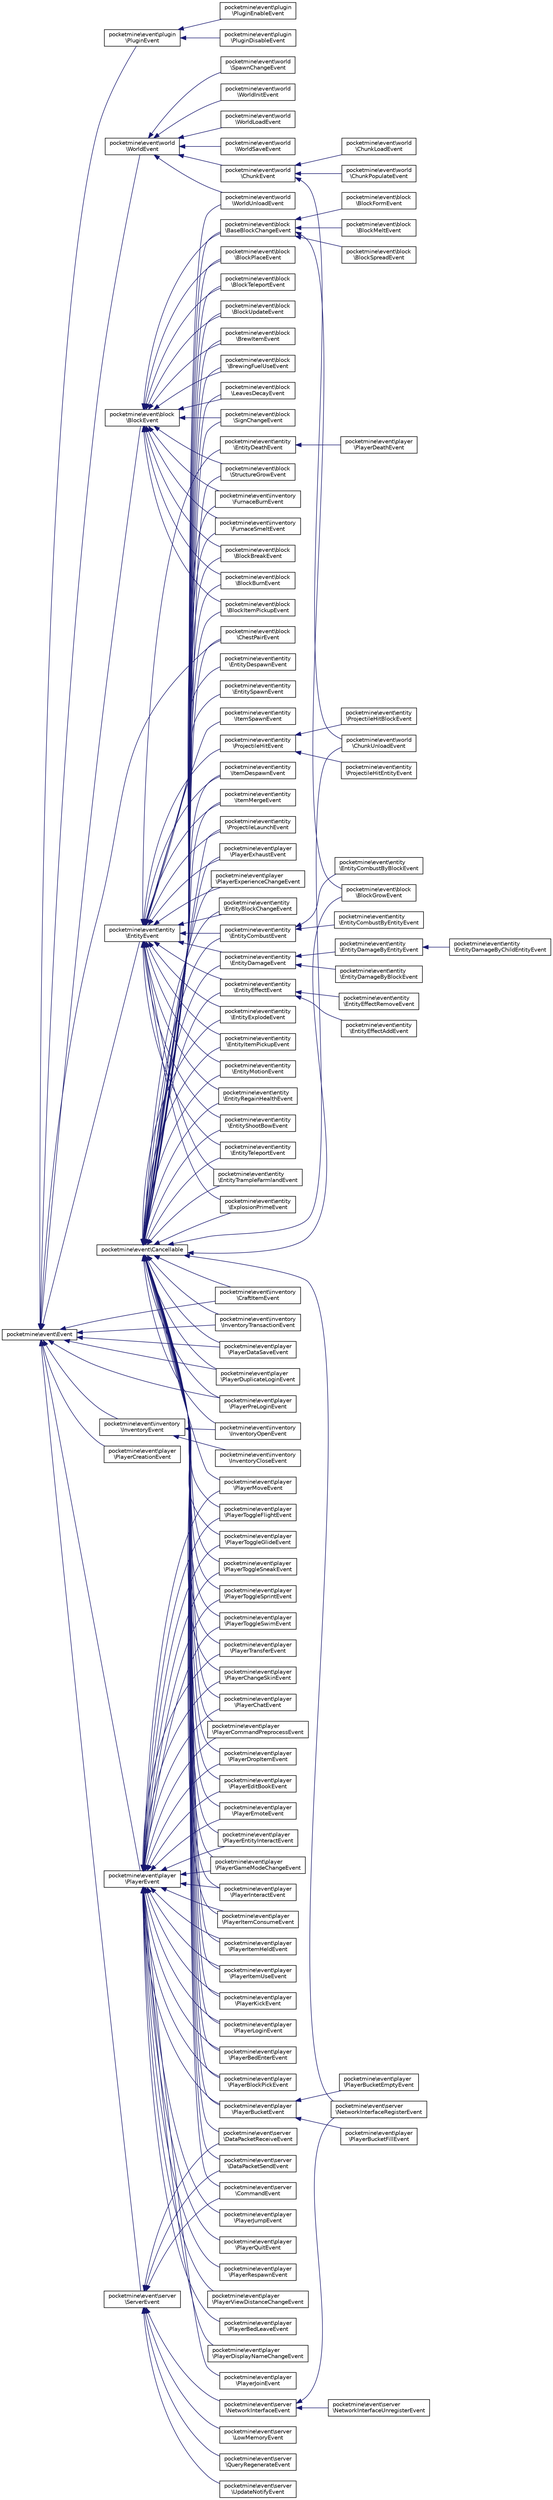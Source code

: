 digraph "Graphical Class Hierarchy"
{
 // INTERACTIVE_SVG=YES
 // LATEX_PDF_SIZE
  edge [fontname="Helvetica",fontsize="10",labelfontname="Helvetica",labelfontsize="10"];
  node [fontname="Helvetica",fontsize="10",shape=record];
  rankdir="LR";
  Node0 [label="pocketmine\\event\\Cancellable",height=0.2,width=0.4,color="black", fillcolor="white", style="filled",URL="$db/d62/interfacepocketmine_1_1event_1_1_cancellable.html",tooltip=" "];
  Node0 -> Node1 [dir="back",color="midnightblue",fontsize="10",style="solid",fontname="Helvetica"];
  Node1 [label="pocketmine\\event\\block\l\\BaseBlockChangeEvent",height=0.2,width=0.4,color="black", fillcolor="white", style="filled",URL="$d0/df9/classpocketmine_1_1event_1_1block_1_1_base_block_change_event.html",tooltip=" "];
  Node1 -> Node2 [dir="back",color="midnightblue",fontsize="10",style="solid",fontname="Helvetica"];
  Node2 [label="pocketmine\\event\\block\l\\BlockFormEvent",height=0.2,width=0.4,color="black", fillcolor="white", style="filled",URL="$dc/d51/classpocketmine_1_1event_1_1block_1_1_block_form_event.html",tooltip=" "];
  Node1 -> Node3 [dir="back",color="midnightblue",fontsize="10",style="solid",fontname="Helvetica"];
  Node3 [label="pocketmine\\event\\block\l\\BlockGrowEvent",height=0.2,width=0.4,color="black", fillcolor="white", style="filled",URL="$db/d04/classpocketmine_1_1event_1_1block_1_1_block_grow_event.html",tooltip=" "];
  Node1 -> Node4 [dir="back",color="midnightblue",fontsize="10",style="solid",fontname="Helvetica"];
  Node4 [label="pocketmine\\event\\block\l\\BlockMeltEvent",height=0.2,width=0.4,color="black", fillcolor="white", style="filled",URL="$d1/d80/classpocketmine_1_1event_1_1block_1_1_block_melt_event.html",tooltip=" "];
  Node1 -> Node5 [dir="back",color="midnightblue",fontsize="10",style="solid",fontname="Helvetica"];
  Node5 [label="pocketmine\\event\\block\l\\BlockSpreadEvent",height=0.2,width=0.4,color="black", fillcolor="white", style="filled",URL="$d7/dd6/classpocketmine_1_1event_1_1block_1_1_block_spread_event.html",tooltip=" "];
  Node0 -> Node7 [dir="back",color="midnightblue",fontsize="10",style="solid",fontname="Helvetica"];
  Node7 [label="pocketmine\\event\\block\l\\BlockBreakEvent",height=0.2,width=0.4,color="black", fillcolor="white", style="filled",URL="$de/d3a/classpocketmine_1_1event_1_1block_1_1_block_break_event.html",tooltip=" "];
  Node0 -> Node8 [dir="back",color="midnightblue",fontsize="10",style="solid",fontname="Helvetica"];
  Node8 [label="pocketmine\\event\\block\l\\BlockBurnEvent",height=0.2,width=0.4,color="black", fillcolor="white", style="filled",URL="$db/da8/classpocketmine_1_1event_1_1block_1_1_block_burn_event.html",tooltip=" "];
  Node0 -> Node3 [dir="back",color="midnightblue",fontsize="10",style="solid",fontname="Helvetica"];
  Node0 -> Node9 [dir="back",color="midnightblue",fontsize="10",style="solid",fontname="Helvetica"];
  Node9 [label="pocketmine\\event\\block\l\\BlockItemPickupEvent",height=0.2,width=0.4,color="black", fillcolor="white", style="filled",URL="$d6/dfa/classpocketmine_1_1event_1_1block_1_1_block_item_pickup_event.html",tooltip=" "];
  Node0 -> Node10 [dir="back",color="midnightblue",fontsize="10",style="solid",fontname="Helvetica"];
  Node10 [label="pocketmine\\event\\block\l\\BlockPlaceEvent",height=0.2,width=0.4,color="black", fillcolor="white", style="filled",URL="$de/d85/classpocketmine_1_1event_1_1block_1_1_block_place_event.html",tooltip=" "];
  Node0 -> Node11 [dir="back",color="midnightblue",fontsize="10",style="solid",fontname="Helvetica"];
  Node11 [label="pocketmine\\event\\block\l\\BlockTeleportEvent",height=0.2,width=0.4,color="black", fillcolor="white", style="filled",URL="$d9/dc5/classpocketmine_1_1event_1_1block_1_1_block_teleport_event.html",tooltip=" "];
  Node0 -> Node12 [dir="back",color="midnightblue",fontsize="10",style="solid",fontname="Helvetica"];
  Node12 [label="pocketmine\\event\\block\l\\BlockUpdateEvent",height=0.2,width=0.4,color="black", fillcolor="white", style="filled",URL="$d2/dfc/classpocketmine_1_1event_1_1block_1_1_block_update_event.html",tooltip=" "];
  Node0 -> Node13 [dir="back",color="midnightblue",fontsize="10",style="solid",fontname="Helvetica"];
  Node13 [label="pocketmine\\event\\block\l\\BrewItemEvent",height=0.2,width=0.4,color="black", fillcolor="white", style="filled",URL="$d0/df2/classpocketmine_1_1event_1_1block_1_1_brew_item_event.html",tooltip=" "];
  Node0 -> Node14 [dir="back",color="midnightblue",fontsize="10",style="solid",fontname="Helvetica"];
  Node14 [label="pocketmine\\event\\block\l\\BrewingFuelUseEvent",height=0.2,width=0.4,color="black", fillcolor="white", style="filled",URL="$d6/d91/classpocketmine_1_1event_1_1block_1_1_brewing_fuel_use_event.html",tooltip=" "];
  Node0 -> Node21 [dir="back",color="midnightblue",fontsize="10",style="solid",fontname="Helvetica"];
  Node21 [label="pocketmine\\event\\block\l\\ChestPairEvent",height=0.2,width=0.4,color="black", fillcolor="white", style="filled",URL="$de/dd7/classpocketmine_1_1event_1_1block_1_1_chest_pair_event.html",tooltip=" "];
  Node0 -> Node15 [dir="back",color="midnightblue",fontsize="10",style="solid",fontname="Helvetica"];
  Node15 [label="pocketmine\\event\\block\l\\LeavesDecayEvent",height=0.2,width=0.4,color="black", fillcolor="white", style="filled",URL="$d1/d8d/classpocketmine_1_1event_1_1block_1_1_leaves_decay_event.html",tooltip=" "];
  Node0 -> Node16 [dir="back",color="midnightblue",fontsize="10",style="solid",fontname="Helvetica"];
  Node16 [label="pocketmine\\event\\block\l\\SignChangeEvent",height=0.2,width=0.4,color="black", fillcolor="white", style="filled",URL="$dd/d93/classpocketmine_1_1event_1_1block_1_1_sign_change_event.html",tooltip=" "];
  Node0 -> Node17 [dir="back",color="midnightblue",fontsize="10",style="solid",fontname="Helvetica"];
  Node17 [label="pocketmine\\event\\block\l\\StructureGrowEvent",height=0.2,width=0.4,color="black", fillcolor="white", style="filled",URL="$dd/d17/classpocketmine_1_1event_1_1block_1_1_structure_grow_event.html",tooltip=" "];
  Node0 -> Node23 [dir="back",color="midnightblue",fontsize="10",style="solid",fontname="Helvetica"];
  Node23 [label="pocketmine\\event\\entity\l\\EntityBlockChangeEvent",height=0.2,width=0.4,color="black", fillcolor="white", style="filled",URL="$d5/d98/classpocketmine_1_1event_1_1entity_1_1_entity_block_change_event.html",tooltip=" "];
  Node0 -> Node24 [dir="back",color="midnightblue",fontsize="10",style="solid",fontname="Helvetica"];
  Node24 [label="pocketmine\\event\\entity\l\\EntityCombustEvent",height=0.2,width=0.4,color="black", fillcolor="white", style="filled",URL="$dd/de3/classpocketmine_1_1event_1_1entity_1_1_entity_combust_event.html",tooltip=" "];
  Node24 -> Node25 [dir="back",color="midnightblue",fontsize="10",style="solid",fontname="Helvetica"];
  Node25 [label="pocketmine\\event\\entity\l\\EntityCombustByBlockEvent",height=0.2,width=0.4,color="black", fillcolor="white", style="filled",URL="$df/dc8/classpocketmine_1_1event_1_1entity_1_1_entity_combust_by_block_event.html",tooltip=" "];
  Node24 -> Node26 [dir="back",color="midnightblue",fontsize="10",style="solid",fontname="Helvetica"];
  Node26 [label="pocketmine\\event\\entity\l\\EntityCombustByEntityEvent",height=0.2,width=0.4,color="black", fillcolor="white", style="filled",URL="$da/d59/classpocketmine_1_1event_1_1entity_1_1_entity_combust_by_entity_event.html",tooltip=" "];
  Node0 -> Node27 [dir="back",color="midnightblue",fontsize="10",style="solid",fontname="Helvetica"];
  Node27 [label="pocketmine\\event\\entity\l\\EntityDamageEvent",height=0.2,width=0.4,color="black", fillcolor="white", style="filled",URL="$d5/de3/classpocketmine_1_1event_1_1entity_1_1_entity_damage_event.html",tooltip=" "];
  Node27 -> Node28 [dir="back",color="midnightblue",fontsize="10",style="solid",fontname="Helvetica"];
  Node28 [label="pocketmine\\event\\entity\l\\EntityDamageByBlockEvent",height=0.2,width=0.4,color="black", fillcolor="white", style="filled",URL="$da/dbf/classpocketmine_1_1event_1_1entity_1_1_entity_damage_by_block_event.html",tooltip=" "];
  Node27 -> Node29 [dir="back",color="midnightblue",fontsize="10",style="solid",fontname="Helvetica"];
  Node29 [label="pocketmine\\event\\entity\l\\EntityDamageByEntityEvent",height=0.2,width=0.4,color="black", fillcolor="white", style="filled",URL="$d0/d34/classpocketmine_1_1event_1_1entity_1_1_entity_damage_by_entity_event.html",tooltip=" "];
  Node29 -> Node30 [dir="back",color="midnightblue",fontsize="10",style="solid",fontname="Helvetica"];
  Node30 [label="pocketmine\\event\\entity\l\\EntityDamageByChildEntityEvent",height=0.2,width=0.4,color="black", fillcolor="white", style="filled",URL="$de/d62/classpocketmine_1_1event_1_1entity_1_1_entity_damage_by_child_entity_event.html",tooltip=" "];
  Node0 -> Node34 [dir="back",color="midnightblue",fontsize="10",style="solid",fontname="Helvetica"];
  Node34 [label="pocketmine\\event\\entity\l\\EntityEffectEvent",height=0.2,width=0.4,color="black", fillcolor="white", style="filled",URL="$d9/d22/classpocketmine_1_1event_1_1entity_1_1_entity_effect_event.html",tooltip=" "];
  Node34 -> Node35 [dir="back",color="midnightblue",fontsize="10",style="solid",fontname="Helvetica"];
  Node35 [label="pocketmine\\event\\entity\l\\EntityEffectAddEvent",height=0.2,width=0.4,color="black", fillcolor="white", style="filled",URL="$d7/d1b/classpocketmine_1_1event_1_1entity_1_1_entity_effect_add_event.html",tooltip=" "];
  Node34 -> Node36 [dir="back",color="midnightblue",fontsize="10",style="solid",fontname="Helvetica"];
  Node36 [label="pocketmine\\event\\entity\l\\EntityEffectRemoveEvent",height=0.2,width=0.4,color="black", fillcolor="white", style="filled",URL="$da/de1/classpocketmine_1_1event_1_1entity_1_1_entity_effect_remove_event.html",tooltip=" "];
  Node0 -> Node37 [dir="back",color="midnightblue",fontsize="10",style="solid",fontname="Helvetica"];
  Node37 [label="pocketmine\\event\\entity\l\\EntityExplodeEvent",height=0.2,width=0.4,color="black", fillcolor="white", style="filled",URL="$d9/dc8/classpocketmine_1_1event_1_1entity_1_1_entity_explode_event.html",tooltip=" "];
  Node0 -> Node38 [dir="back",color="midnightblue",fontsize="10",style="solid",fontname="Helvetica"];
  Node38 [label="pocketmine\\event\\entity\l\\EntityItemPickupEvent",height=0.2,width=0.4,color="black", fillcolor="white", style="filled",URL="$dc/d5b/classpocketmine_1_1event_1_1entity_1_1_entity_item_pickup_event.html",tooltip=" "];
  Node0 -> Node39 [dir="back",color="midnightblue",fontsize="10",style="solid",fontname="Helvetica"];
  Node39 [label="pocketmine\\event\\entity\l\\EntityMotionEvent",height=0.2,width=0.4,color="black", fillcolor="white", style="filled",URL="$d5/d70/classpocketmine_1_1event_1_1entity_1_1_entity_motion_event.html",tooltip=" "];
  Node0 -> Node40 [dir="back",color="midnightblue",fontsize="10",style="solid",fontname="Helvetica"];
  Node40 [label="pocketmine\\event\\entity\l\\EntityRegainHealthEvent",height=0.2,width=0.4,color="black", fillcolor="white", style="filled",URL="$da/d3f/classpocketmine_1_1event_1_1entity_1_1_entity_regain_health_event.html",tooltip=" "];
  Node0 -> Node41 [dir="back",color="midnightblue",fontsize="10",style="solid",fontname="Helvetica"];
  Node41 [label="pocketmine\\event\\entity\l\\EntityShootBowEvent",height=0.2,width=0.4,color="black", fillcolor="white", style="filled",URL="$d2/d96/classpocketmine_1_1event_1_1entity_1_1_entity_shoot_bow_event.html",tooltip=" "];
  Node0 -> Node43 [dir="back",color="midnightblue",fontsize="10",style="solid",fontname="Helvetica"];
  Node43 [label="pocketmine\\event\\entity\l\\EntityTeleportEvent",height=0.2,width=0.4,color="black", fillcolor="white", style="filled",URL="$dc/df2/classpocketmine_1_1event_1_1entity_1_1_entity_teleport_event.html",tooltip=" "];
  Node0 -> Node44 [dir="back",color="midnightblue",fontsize="10",style="solid",fontname="Helvetica"];
  Node44 [label="pocketmine\\event\\entity\l\\EntityTrampleFarmlandEvent",height=0.2,width=0.4,color="black", fillcolor="white", style="filled",URL="$d0/d41/classpocketmine_1_1event_1_1entity_1_1_entity_trample_farmland_event.html",tooltip=" "];
  Node0 -> Node45 [dir="back",color="midnightblue",fontsize="10",style="solid",fontname="Helvetica"];
  Node45 [label="pocketmine\\event\\entity\l\\ExplosionPrimeEvent",height=0.2,width=0.4,color="black", fillcolor="white", style="filled",URL="$d1/dd7/classpocketmine_1_1event_1_1entity_1_1_explosion_prime_event.html",tooltip=" "];
  Node0 -> Node46 [dir="back",color="midnightblue",fontsize="10",style="solid",fontname="Helvetica"];
  Node46 [label="pocketmine\\event\\entity\l\\ItemDespawnEvent",height=0.2,width=0.4,color="black", fillcolor="white", style="filled",URL="$da/d1a/classpocketmine_1_1event_1_1entity_1_1_item_despawn_event.html",tooltip=" "];
  Node0 -> Node47 [dir="back",color="midnightblue",fontsize="10",style="solid",fontname="Helvetica"];
  Node47 [label="pocketmine\\event\\entity\l\\ItemMergeEvent",height=0.2,width=0.4,color="black", fillcolor="white", style="filled",URL="$d7/dd6/classpocketmine_1_1event_1_1entity_1_1_item_merge_event.html",tooltip=" "];
  Node0 -> Node52 [dir="back",color="midnightblue",fontsize="10",style="solid",fontname="Helvetica"];
  Node52 [label="pocketmine\\event\\entity\l\\ProjectileLaunchEvent",height=0.2,width=0.4,color="black", fillcolor="white", style="filled",URL="$d1/dea/classpocketmine_1_1event_1_1entity_1_1_projectile_launch_event.html",tooltip=" "];
  Node0 -> Node55 [dir="back",color="midnightblue",fontsize="10",style="solid",fontname="Helvetica"];
  Node55 [label="pocketmine\\event\\inventory\l\\CraftItemEvent",height=0.2,width=0.4,color="black", fillcolor="white", style="filled",URL="$d0/d1a/classpocketmine_1_1event_1_1inventory_1_1_craft_item_event.html",tooltip=" "];
  Node0 -> Node18 [dir="back",color="midnightblue",fontsize="10",style="solid",fontname="Helvetica"];
  Node18 [label="pocketmine\\event\\inventory\l\\FurnaceBurnEvent",height=0.2,width=0.4,color="black", fillcolor="white", style="filled",URL="$d5/d82/classpocketmine_1_1event_1_1inventory_1_1_furnace_burn_event.html",tooltip=" "];
  Node0 -> Node19 [dir="back",color="midnightblue",fontsize="10",style="solid",fontname="Helvetica"];
  Node19 [label="pocketmine\\event\\inventory\l\\FurnaceSmeltEvent",height=0.2,width=0.4,color="black", fillcolor="white", style="filled",URL="$d8/df1/classpocketmine_1_1event_1_1inventory_1_1_furnace_smelt_event.html",tooltip=" "];
  Node0 -> Node58 [dir="back",color="midnightblue",fontsize="10",style="solid",fontname="Helvetica"];
  Node58 [label="pocketmine\\event\\inventory\l\\InventoryOpenEvent",height=0.2,width=0.4,color="black", fillcolor="white", style="filled",URL="$db/da4/classpocketmine_1_1event_1_1inventory_1_1_inventory_open_event.html",tooltip=" "];
  Node0 -> Node59 [dir="back",color="midnightblue",fontsize="10",style="solid",fontname="Helvetica"];
  Node59 [label="pocketmine\\event\\inventory\l\\InventoryTransactionEvent",height=0.2,width=0.4,color="black", fillcolor="white", style="filled",URL="$dc/dd1/classpocketmine_1_1event_1_1inventory_1_1_inventory_transaction_event.html",tooltip=" "];
  Node0 -> Node64 [dir="back",color="midnightblue",fontsize="10",style="solid",fontname="Helvetica"];
  Node64 [label="pocketmine\\event\\player\l\\PlayerBedEnterEvent",height=0.2,width=0.4,color="black", fillcolor="white", style="filled",URL="$d2/dd7/classpocketmine_1_1event_1_1player_1_1_player_bed_enter_event.html",tooltip=" "];
  Node0 -> Node66 [dir="back",color="midnightblue",fontsize="10",style="solid",fontname="Helvetica"];
  Node66 [label="pocketmine\\event\\player\l\\PlayerBlockPickEvent",height=0.2,width=0.4,color="black", fillcolor="white", style="filled",URL="$d7/d94/classpocketmine_1_1event_1_1player_1_1_player_block_pick_event.html",tooltip=" "];
  Node0 -> Node67 [dir="back",color="midnightblue",fontsize="10",style="solid",fontname="Helvetica"];
  Node67 [label="pocketmine\\event\\player\l\\PlayerBucketEvent",height=0.2,width=0.4,color="black", fillcolor="white", style="filled",URL="$d2/d55/classpocketmine_1_1event_1_1player_1_1_player_bucket_event.html",tooltip=" "];
  Node67 -> Node68 [dir="back",color="midnightblue",fontsize="10",style="solid",fontname="Helvetica"];
  Node68 [label="pocketmine\\event\\player\l\\PlayerBucketEmptyEvent",height=0.2,width=0.4,color="black", fillcolor="white", style="filled",URL="$d9/d39/classpocketmine_1_1event_1_1player_1_1_player_bucket_empty_event.html",tooltip=" "];
  Node67 -> Node69 [dir="back",color="midnightblue",fontsize="10",style="solid",fontname="Helvetica"];
  Node69 [label="pocketmine\\event\\player\l\\PlayerBucketFillEvent",height=0.2,width=0.4,color="black", fillcolor="white", style="filled",URL="$d6/dba/classpocketmine_1_1event_1_1player_1_1_player_bucket_fill_event.html",tooltip=" "];
  Node0 -> Node70 [dir="back",color="midnightblue",fontsize="10",style="solid",fontname="Helvetica"];
  Node70 [label="pocketmine\\event\\player\l\\PlayerChangeSkinEvent",height=0.2,width=0.4,color="black", fillcolor="white", style="filled",URL="$d1/dd8/classpocketmine_1_1event_1_1player_1_1_player_change_skin_event.html",tooltip=" "];
  Node0 -> Node71 [dir="back",color="midnightblue",fontsize="10",style="solid",fontname="Helvetica"];
  Node71 [label="pocketmine\\event\\player\l\\PlayerChatEvent",height=0.2,width=0.4,color="black", fillcolor="white", style="filled",URL="$df/d8f/classpocketmine_1_1event_1_1player_1_1_player_chat_event.html",tooltip=" "];
  Node0 -> Node72 [dir="back",color="midnightblue",fontsize="10",style="solid",fontname="Helvetica"];
  Node72 [label="pocketmine\\event\\player\l\\PlayerCommandPreprocessEvent",height=0.2,width=0.4,color="black", fillcolor="white", style="filled",URL="$d3/dd2/classpocketmine_1_1event_1_1player_1_1_player_command_preprocess_event.html",tooltip=" "];
  Node0 -> Node61 [dir="back",color="midnightblue",fontsize="10",style="solid",fontname="Helvetica"];
  Node61 [label="pocketmine\\event\\player\l\\PlayerDataSaveEvent",height=0.2,width=0.4,color="black", fillcolor="white", style="filled",URL="$dc/d83/classpocketmine_1_1event_1_1player_1_1_player_data_save_event.html",tooltip=" "];
  Node0 -> Node74 [dir="back",color="midnightblue",fontsize="10",style="solid",fontname="Helvetica"];
  Node74 [label="pocketmine\\event\\player\l\\PlayerDropItemEvent",height=0.2,width=0.4,color="black", fillcolor="white", style="filled",URL="$d2/d16/classpocketmine_1_1event_1_1player_1_1_player_drop_item_event.html",tooltip=" "];
  Node0 -> Node62 [dir="back",color="midnightblue",fontsize="10",style="solid",fontname="Helvetica"];
  Node62 [label="pocketmine\\event\\player\l\\PlayerDuplicateLoginEvent",height=0.2,width=0.4,color="black", fillcolor="white", style="filled",URL="$d0/d41/classpocketmine_1_1event_1_1player_1_1_player_duplicate_login_event.html",tooltip=" "];
  Node0 -> Node75 [dir="back",color="midnightblue",fontsize="10",style="solid",fontname="Helvetica"];
  Node75 [label="pocketmine\\event\\player\l\\PlayerEditBookEvent",height=0.2,width=0.4,color="black", fillcolor="white", style="filled",URL="$d5/d38/classpocketmine_1_1event_1_1player_1_1_player_edit_book_event.html",tooltip=" "];
  Node0 -> Node76 [dir="back",color="midnightblue",fontsize="10",style="solid",fontname="Helvetica"];
  Node76 [label="pocketmine\\event\\player\l\\PlayerEmoteEvent",height=0.2,width=0.4,color="black", fillcolor="white", style="filled",URL="$d5/d7c/classpocketmine_1_1event_1_1player_1_1_player_emote_event.html",tooltip=" "];
  Node0 -> Node77 [dir="back",color="midnightblue",fontsize="10",style="solid",fontname="Helvetica"];
  Node77 [label="pocketmine\\event\\player\l\\PlayerEntityInteractEvent",height=0.2,width=0.4,color="black", fillcolor="white", style="filled",URL="$d0/d26/classpocketmine_1_1event_1_1player_1_1_player_entity_interact_event.html",tooltip=" "];
  Node0 -> Node53 [dir="back",color="midnightblue",fontsize="10",style="solid",fontname="Helvetica"];
  Node53 [label="pocketmine\\event\\player\l\\PlayerExhaustEvent",height=0.2,width=0.4,color="black", fillcolor="white", style="filled",URL="$d9/dfb/classpocketmine_1_1event_1_1player_1_1_player_exhaust_event.html",tooltip=" "];
  Node0 -> Node54 [dir="back",color="midnightblue",fontsize="10",style="solid",fontname="Helvetica"];
  Node54 [label="pocketmine\\event\\player\l\\PlayerExperienceChangeEvent",height=0.2,width=0.4,color="black", fillcolor="white", style="filled",URL="$df/d28/classpocketmine_1_1event_1_1player_1_1_player_experience_change_event.html",tooltip=" "];
  Node0 -> Node78 [dir="back",color="midnightblue",fontsize="10",style="solid",fontname="Helvetica"];
  Node78 [label="pocketmine\\event\\player\l\\PlayerGameModeChangeEvent",height=0.2,width=0.4,color="black", fillcolor="white", style="filled",URL="$db/d3e/classpocketmine_1_1event_1_1player_1_1_player_game_mode_change_event.html",tooltip=" "];
  Node0 -> Node79 [dir="back",color="midnightblue",fontsize="10",style="solid",fontname="Helvetica"];
  Node79 [label="pocketmine\\event\\player\l\\PlayerInteractEvent",height=0.2,width=0.4,color="black", fillcolor="white", style="filled",URL="$d8/d28/classpocketmine_1_1event_1_1player_1_1_player_interact_event.html",tooltip=" "];
  Node0 -> Node80 [dir="back",color="midnightblue",fontsize="10",style="solid",fontname="Helvetica"];
  Node80 [label="pocketmine\\event\\player\l\\PlayerItemConsumeEvent",height=0.2,width=0.4,color="black", fillcolor="white", style="filled",URL="$da/d8e/classpocketmine_1_1event_1_1player_1_1_player_item_consume_event.html",tooltip=" "];
  Node0 -> Node81 [dir="back",color="midnightblue",fontsize="10",style="solid",fontname="Helvetica"];
  Node81 [label="pocketmine\\event\\player\l\\PlayerItemHeldEvent",height=0.2,width=0.4,color="black", fillcolor="white", style="filled",URL="$dd/de9/classpocketmine_1_1event_1_1player_1_1_player_item_held_event.html",tooltip=" "];
  Node0 -> Node82 [dir="back",color="midnightblue",fontsize="10",style="solid",fontname="Helvetica"];
  Node82 [label="pocketmine\\event\\player\l\\PlayerItemUseEvent",height=0.2,width=0.4,color="black", fillcolor="white", style="filled",URL="$dd/dbd/classpocketmine_1_1event_1_1player_1_1_player_item_use_event.html",tooltip=" "];
  Node0 -> Node85 [dir="back",color="midnightblue",fontsize="10",style="solid",fontname="Helvetica"];
  Node85 [label="pocketmine\\event\\player\l\\PlayerKickEvent",height=0.2,width=0.4,color="black", fillcolor="white", style="filled",URL="$d9/dd8/classpocketmine_1_1event_1_1player_1_1_player_kick_event.html",tooltip=" "];
  Node0 -> Node86 [dir="back",color="midnightblue",fontsize="10",style="solid",fontname="Helvetica"];
  Node86 [label="pocketmine\\event\\player\l\\PlayerLoginEvent",height=0.2,width=0.4,color="black", fillcolor="white", style="filled",URL="$d6/d15/classpocketmine_1_1event_1_1player_1_1_player_login_event.html",tooltip=" "];
  Node0 -> Node87 [dir="back",color="midnightblue",fontsize="10",style="solid",fontname="Helvetica"];
  Node87 [label="pocketmine\\event\\player\l\\PlayerMoveEvent",height=0.2,width=0.4,color="black", fillcolor="white", style="filled",URL="$d3/d49/classpocketmine_1_1event_1_1player_1_1_player_move_event.html",tooltip=" "];
  Node0 -> Node97 [dir="back",color="midnightblue",fontsize="10",style="solid",fontname="Helvetica"];
  Node97 [label="pocketmine\\event\\player\l\\PlayerPreLoginEvent",height=0.2,width=0.4,color="black", fillcolor="white", style="filled",URL="$d2/d1e/classpocketmine_1_1event_1_1player_1_1_player_pre_login_event.html",tooltip=" "];
  Node0 -> Node90 [dir="back",color="midnightblue",fontsize="10",style="solid",fontname="Helvetica"];
  Node90 [label="pocketmine\\event\\player\l\\PlayerToggleFlightEvent",height=0.2,width=0.4,color="black", fillcolor="white", style="filled",URL="$df/d48/classpocketmine_1_1event_1_1player_1_1_player_toggle_flight_event.html",tooltip=" "];
  Node0 -> Node91 [dir="back",color="midnightblue",fontsize="10",style="solid",fontname="Helvetica"];
  Node91 [label="pocketmine\\event\\player\l\\PlayerToggleGlideEvent",height=0.2,width=0.4,color="black", fillcolor="white", style="filled",URL="$d7/d32/classpocketmine_1_1event_1_1player_1_1_player_toggle_glide_event.html",tooltip=" "];
  Node0 -> Node92 [dir="back",color="midnightblue",fontsize="10",style="solid",fontname="Helvetica"];
  Node92 [label="pocketmine\\event\\player\l\\PlayerToggleSneakEvent",height=0.2,width=0.4,color="black", fillcolor="white", style="filled",URL="$d1/d8b/classpocketmine_1_1event_1_1player_1_1_player_toggle_sneak_event.html",tooltip=" "];
  Node0 -> Node93 [dir="back",color="midnightblue",fontsize="10",style="solid",fontname="Helvetica"];
  Node93 [label="pocketmine\\event\\player\l\\PlayerToggleSprintEvent",height=0.2,width=0.4,color="black", fillcolor="white", style="filled",URL="$d0/da3/classpocketmine_1_1event_1_1player_1_1_player_toggle_sprint_event.html",tooltip=" "];
  Node0 -> Node94 [dir="back",color="midnightblue",fontsize="10",style="solid",fontname="Helvetica"];
  Node94 [label="pocketmine\\event\\player\l\\PlayerToggleSwimEvent",height=0.2,width=0.4,color="black", fillcolor="white", style="filled",URL="$df/dd4/classpocketmine_1_1event_1_1player_1_1_player_toggle_swim_event.html",tooltip=" "];
  Node0 -> Node95 [dir="back",color="midnightblue",fontsize="10",style="solid",fontname="Helvetica"];
  Node95 [label="pocketmine\\event\\player\l\\PlayerTransferEvent",height=0.2,width=0.4,color="black", fillcolor="white", style="filled",URL="$de/d6c/classpocketmine_1_1event_1_1player_1_1_player_transfer_event.html",tooltip=" "];
  Node0 -> Node102 [dir="back",color="midnightblue",fontsize="10",style="solid",fontname="Helvetica"];
  Node102 [label="pocketmine\\event\\server\l\\CommandEvent",height=0.2,width=0.4,color="black", fillcolor="white", style="filled",URL="$da/d32/classpocketmine_1_1event_1_1server_1_1_command_event.html",tooltip=" "];
  Node0 -> Node103 [dir="back",color="midnightblue",fontsize="10",style="solid",fontname="Helvetica"];
  Node103 [label="pocketmine\\event\\server\l\\DataPacketReceiveEvent",height=0.2,width=0.4,color="black", fillcolor="white", style="filled",URL="$d1/dcc/classpocketmine_1_1event_1_1server_1_1_data_packet_receive_event.html",tooltip=" "];
  Node0 -> Node104 [dir="back",color="midnightblue",fontsize="10",style="solid",fontname="Helvetica"];
  Node104 [label="pocketmine\\event\\server\l\\DataPacketSendEvent",height=0.2,width=0.4,color="black", fillcolor="white", style="filled",URL="$d5/dd4/classpocketmine_1_1event_1_1server_1_1_data_packet_send_event.html",tooltip=" "];
  Node0 -> Node107 [dir="back",color="midnightblue",fontsize="10",style="solid",fontname="Helvetica"];
  Node107 [label="pocketmine\\event\\server\l\\NetworkInterfaceRegisterEvent",height=0.2,width=0.4,color="black", fillcolor="white", style="filled",URL="$d8/d02/classpocketmine_1_1event_1_1server_1_1_network_interface_register_event.html",tooltip=" "];
  Node0 -> Node115 [dir="back",color="midnightblue",fontsize="10",style="solid",fontname="Helvetica"];
  Node115 [label="pocketmine\\event\\world\l\\ChunkUnloadEvent",height=0.2,width=0.4,color="black", fillcolor="white", style="filled",URL="$d1/df4/classpocketmine_1_1event_1_1world_1_1_chunk_unload_event.html",tooltip=" "];
  Node0 -> Node120 [dir="back",color="midnightblue",fontsize="10",style="solid",fontname="Helvetica"];
  Node120 [label="pocketmine\\event\\world\l\\WorldUnloadEvent",height=0.2,width=0.4,color="black", fillcolor="white", style="filled",URL="$d4/d01/classpocketmine_1_1event_1_1world_1_1_world_unload_event.html",tooltip=" "];
  Node20 [label="pocketmine\\event\\Event",height=0.2,width=0.4,color="black", fillcolor="white", style="filled",URL="$d1/d2f/classpocketmine_1_1event_1_1_event.html",tooltip=" "];
  Node20 -> Node6 [dir="back",color="midnightblue",fontsize="10",style="solid",fontname="Helvetica"];
  Node6 [label="pocketmine\\event\\block\l\\BlockEvent",height=0.2,width=0.4,color="black", fillcolor="white", style="filled",URL="$df/d69/classpocketmine_1_1event_1_1block_1_1_block_event.html",tooltip=" "];
  Node6 -> Node1 [dir="back",color="midnightblue",fontsize="10",style="solid",fontname="Helvetica"];
  Node6 -> Node7 [dir="back",color="midnightblue",fontsize="10",style="solid",fontname="Helvetica"];
  Node6 -> Node8 [dir="back",color="midnightblue",fontsize="10",style="solid",fontname="Helvetica"];
  Node6 -> Node9 [dir="back",color="midnightblue",fontsize="10",style="solid",fontname="Helvetica"];
  Node6 -> Node10 [dir="back",color="midnightblue",fontsize="10",style="solid",fontname="Helvetica"];
  Node6 -> Node11 [dir="back",color="midnightblue",fontsize="10",style="solid",fontname="Helvetica"];
  Node6 -> Node12 [dir="back",color="midnightblue",fontsize="10",style="solid",fontname="Helvetica"];
  Node6 -> Node13 [dir="back",color="midnightblue",fontsize="10",style="solid",fontname="Helvetica"];
  Node6 -> Node14 [dir="back",color="midnightblue",fontsize="10",style="solid",fontname="Helvetica"];
  Node6 -> Node15 [dir="back",color="midnightblue",fontsize="10",style="solid",fontname="Helvetica"];
  Node6 -> Node16 [dir="back",color="midnightblue",fontsize="10",style="solid",fontname="Helvetica"];
  Node6 -> Node17 [dir="back",color="midnightblue",fontsize="10",style="solid",fontname="Helvetica"];
  Node6 -> Node18 [dir="back",color="midnightblue",fontsize="10",style="solid",fontname="Helvetica"];
  Node6 -> Node19 [dir="back",color="midnightblue",fontsize="10",style="solid",fontname="Helvetica"];
  Node20 -> Node21 [dir="back",color="midnightblue",fontsize="10",style="solid",fontname="Helvetica"];
  Node20 -> Node22 [dir="back",color="midnightblue",fontsize="10",style="solid",fontname="Helvetica"];
  Node22 [label="pocketmine\\event\\entity\l\\EntityEvent",height=0.2,width=0.4,color="black", fillcolor="white", style="filled",URL="$de/d84/classpocketmine_1_1event_1_1entity_1_1_entity_event.html",tooltip=" "];
  Node22 -> Node23 [dir="back",color="midnightblue",fontsize="10",style="solid",fontname="Helvetica"];
  Node22 -> Node24 [dir="back",color="midnightblue",fontsize="10",style="solid",fontname="Helvetica"];
  Node22 -> Node27 [dir="back",color="midnightblue",fontsize="10",style="solid",fontname="Helvetica"];
  Node22 -> Node31 [dir="back",color="midnightblue",fontsize="10",style="solid",fontname="Helvetica"];
  Node31 [label="pocketmine\\event\\entity\l\\EntityDeathEvent",height=0.2,width=0.4,color="black", fillcolor="white", style="filled",URL="$d7/d1e/classpocketmine_1_1event_1_1entity_1_1_entity_death_event.html",tooltip=" "];
  Node31 -> Node32 [dir="back",color="midnightblue",fontsize="10",style="solid",fontname="Helvetica"];
  Node32 [label="pocketmine\\event\\player\l\\PlayerDeathEvent",height=0.2,width=0.4,color="black", fillcolor="white", style="filled",URL="$d7/d7d/classpocketmine_1_1event_1_1player_1_1_player_death_event.html",tooltip=" "];
  Node22 -> Node33 [dir="back",color="midnightblue",fontsize="10",style="solid",fontname="Helvetica"];
  Node33 [label="pocketmine\\event\\entity\l\\EntityDespawnEvent",height=0.2,width=0.4,color="black", fillcolor="white", style="filled",URL="$dc/d06/classpocketmine_1_1event_1_1entity_1_1_entity_despawn_event.html",tooltip=" "];
  Node22 -> Node34 [dir="back",color="midnightblue",fontsize="10",style="solid",fontname="Helvetica"];
  Node22 -> Node37 [dir="back",color="midnightblue",fontsize="10",style="solid",fontname="Helvetica"];
  Node22 -> Node38 [dir="back",color="midnightblue",fontsize="10",style="solid",fontname="Helvetica"];
  Node22 -> Node39 [dir="back",color="midnightblue",fontsize="10",style="solid",fontname="Helvetica"];
  Node22 -> Node40 [dir="back",color="midnightblue",fontsize="10",style="solid",fontname="Helvetica"];
  Node22 -> Node41 [dir="back",color="midnightblue",fontsize="10",style="solid",fontname="Helvetica"];
  Node22 -> Node42 [dir="back",color="midnightblue",fontsize="10",style="solid",fontname="Helvetica"];
  Node42 [label="pocketmine\\event\\entity\l\\EntitySpawnEvent",height=0.2,width=0.4,color="black", fillcolor="white", style="filled",URL="$df/d6f/classpocketmine_1_1event_1_1entity_1_1_entity_spawn_event.html",tooltip=" "];
  Node22 -> Node43 [dir="back",color="midnightblue",fontsize="10",style="solid",fontname="Helvetica"];
  Node22 -> Node44 [dir="back",color="midnightblue",fontsize="10",style="solid",fontname="Helvetica"];
  Node22 -> Node45 [dir="back",color="midnightblue",fontsize="10",style="solid",fontname="Helvetica"];
  Node22 -> Node46 [dir="back",color="midnightblue",fontsize="10",style="solid",fontname="Helvetica"];
  Node22 -> Node47 [dir="back",color="midnightblue",fontsize="10",style="solid",fontname="Helvetica"];
  Node22 -> Node48 [dir="back",color="midnightblue",fontsize="10",style="solid",fontname="Helvetica"];
  Node48 [label="pocketmine\\event\\entity\l\\ItemSpawnEvent",height=0.2,width=0.4,color="black", fillcolor="white", style="filled",URL="$d6/df9/classpocketmine_1_1event_1_1entity_1_1_item_spawn_event.html",tooltip=" "];
  Node22 -> Node49 [dir="back",color="midnightblue",fontsize="10",style="solid",fontname="Helvetica"];
  Node49 [label="pocketmine\\event\\entity\l\\ProjectileHitEvent",height=0.2,width=0.4,color="black", fillcolor="white", style="filled",URL="$d3/d75/classpocketmine_1_1event_1_1entity_1_1_projectile_hit_event.html",tooltip=" "];
  Node49 -> Node50 [dir="back",color="midnightblue",fontsize="10",style="solid",fontname="Helvetica"];
  Node50 [label="pocketmine\\event\\entity\l\\ProjectileHitBlockEvent",height=0.2,width=0.4,color="black", fillcolor="white", style="filled",URL="$d3/def/classpocketmine_1_1event_1_1entity_1_1_projectile_hit_block_event.html",tooltip=" "];
  Node49 -> Node51 [dir="back",color="midnightblue",fontsize="10",style="solid",fontname="Helvetica"];
  Node51 [label="pocketmine\\event\\entity\l\\ProjectileHitEntityEvent",height=0.2,width=0.4,color="black", fillcolor="white", style="filled",URL="$d0/dfb/classpocketmine_1_1event_1_1entity_1_1_projectile_hit_entity_event.html",tooltip=" "];
  Node22 -> Node52 [dir="back",color="midnightblue",fontsize="10",style="solid",fontname="Helvetica"];
  Node22 -> Node53 [dir="back",color="midnightblue",fontsize="10",style="solid",fontname="Helvetica"];
  Node22 -> Node54 [dir="back",color="midnightblue",fontsize="10",style="solid",fontname="Helvetica"];
  Node20 -> Node55 [dir="back",color="midnightblue",fontsize="10",style="solid",fontname="Helvetica"];
  Node20 -> Node56 [dir="back",color="midnightblue",fontsize="10",style="solid",fontname="Helvetica"];
  Node56 [label="pocketmine\\event\\inventory\l\\InventoryEvent",height=0.2,width=0.4,color="black", fillcolor="white", style="filled",URL="$db/dbc/classpocketmine_1_1event_1_1inventory_1_1_inventory_event.html",tooltip=" "];
  Node56 -> Node57 [dir="back",color="midnightblue",fontsize="10",style="solid",fontname="Helvetica"];
  Node57 [label="pocketmine\\event\\inventory\l\\InventoryCloseEvent",height=0.2,width=0.4,color="black", fillcolor="white", style="filled",URL="$df/dbc/classpocketmine_1_1event_1_1inventory_1_1_inventory_close_event.html",tooltip=" "];
  Node56 -> Node58 [dir="back",color="midnightblue",fontsize="10",style="solid",fontname="Helvetica"];
  Node20 -> Node59 [dir="back",color="midnightblue",fontsize="10",style="solid",fontname="Helvetica"];
  Node20 -> Node60 [dir="back",color="midnightblue",fontsize="10",style="solid",fontname="Helvetica"];
  Node60 [label="pocketmine\\event\\player\l\\PlayerCreationEvent",height=0.2,width=0.4,color="black", fillcolor="white", style="filled",URL="$d8/dda/classpocketmine_1_1event_1_1player_1_1_player_creation_event.html",tooltip=" "];
  Node20 -> Node61 [dir="back",color="midnightblue",fontsize="10",style="solid",fontname="Helvetica"];
  Node20 -> Node62 [dir="back",color="midnightblue",fontsize="10",style="solid",fontname="Helvetica"];
  Node20 -> Node63 [dir="back",color="midnightblue",fontsize="10",style="solid",fontname="Helvetica"];
  Node63 [label="pocketmine\\event\\player\l\\PlayerEvent",height=0.2,width=0.4,color="black", fillcolor="white", style="filled",URL="$d1/db1/classpocketmine_1_1event_1_1player_1_1_player_event.html",tooltip=" "];
  Node63 -> Node64 [dir="back",color="midnightblue",fontsize="10",style="solid",fontname="Helvetica"];
  Node63 -> Node65 [dir="back",color="midnightblue",fontsize="10",style="solid",fontname="Helvetica"];
  Node65 [label="pocketmine\\event\\player\l\\PlayerBedLeaveEvent",height=0.2,width=0.4,color="black", fillcolor="white", style="filled",URL="$db/d4e/classpocketmine_1_1event_1_1player_1_1_player_bed_leave_event.html",tooltip=" "];
  Node63 -> Node66 [dir="back",color="midnightblue",fontsize="10",style="solid",fontname="Helvetica"];
  Node63 -> Node67 [dir="back",color="midnightblue",fontsize="10",style="solid",fontname="Helvetica"];
  Node63 -> Node70 [dir="back",color="midnightblue",fontsize="10",style="solid",fontname="Helvetica"];
  Node63 -> Node71 [dir="back",color="midnightblue",fontsize="10",style="solid",fontname="Helvetica"];
  Node63 -> Node72 [dir="back",color="midnightblue",fontsize="10",style="solid",fontname="Helvetica"];
  Node63 -> Node73 [dir="back",color="midnightblue",fontsize="10",style="solid",fontname="Helvetica"];
  Node73 [label="pocketmine\\event\\player\l\\PlayerDisplayNameChangeEvent",height=0.2,width=0.4,color="black", fillcolor="white", style="filled",URL="$da/dc0/classpocketmine_1_1event_1_1player_1_1_player_display_name_change_event.html",tooltip=" "];
  Node63 -> Node74 [dir="back",color="midnightblue",fontsize="10",style="solid",fontname="Helvetica"];
  Node63 -> Node75 [dir="back",color="midnightblue",fontsize="10",style="solid",fontname="Helvetica"];
  Node63 -> Node76 [dir="back",color="midnightblue",fontsize="10",style="solid",fontname="Helvetica"];
  Node63 -> Node77 [dir="back",color="midnightblue",fontsize="10",style="solid",fontname="Helvetica"];
  Node63 -> Node78 [dir="back",color="midnightblue",fontsize="10",style="solid",fontname="Helvetica"];
  Node63 -> Node79 [dir="back",color="midnightblue",fontsize="10",style="solid",fontname="Helvetica"];
  Node63 -> Node80 [dir="back",color="midnightblue",fontsize="10",style="solid",fontname="Helvetica"];
  Node63 -> Node81 [dir="back",color="midnightblue",fontsize="10",style="solid",fontname="Helvetica"];
  Node63 -> Node82 [dir="back",color="midnightblue",fontsize="10",style="solid",fontname="Helvetica"];
  Node63 -> Node83 [dir="back",color="midnightblue",fontsize="10",style="solid",fontname="Helvetica"];
  Node83 [label="pocketmine\\event\\player\l\\PlayerJoinEvent",height=0.2,width=0.4,color="black", fillcolor="white", style="filled",URL="$d7/dcc/classpocketmine_1_1event_1_1player_1_1_player_join_event.html",tooltip=" "];
  Node63 -> Node84 [dir="back",color="midnightblue",fontsize="10",style="solid",fontname="Helvetica"];
  Node84 [label="pocketmine\\event\\player\l\\PlayerJumpEvent",height=0.2,width=0.4,color="black", fillcolor="white", style="filled",URL="$d8/d8f/classpocketmine_1_1event_1_1player_1_1_player_jump_event.html",tooltip=" "];
  Node63 -> Node85 [dir="back",color="midnightblue",fontsize="10",style="solid",fontname="Helvetica"];
  Node63 -> Node86 [dir="back",color="midnightblue",fontsize="10",style="solid",fontname="Helvetica"];
  Node63 -> Node87 [dir="back",color="midnightblue",fontsize="10",style="solid",fontname="Helvetica"];
  Node63 -> Node88 [dir="back",color="midnightblue",fontsize="10",style="solid",fontname="Helvetica"];
  Node88 [label="pocketmine\\event\\player\l\\PlayerQuitEvent",height=0.2,width=0.4,color="black", fillcolor="white", style="filled",URL="$df/d81/classpocketmine_1_1event_1_1player_1_1_player_quit_event.html",tooltip=" "];
  Node63 -> Node89 [dir="back",color="midnightblue",fontsize="10",style="solid",fontname="Helvetica"];
  Node89 [label="pocketmine\\event\\player\l\\PlayerRespawnEvent",height=0.2,width=0.4,color="black", fillcolor="white", style="filled",URL="$de/d1c/classpocketmine_1_1event_1_1player_1_1_player_respawn_event.html",tooltip=" "];
  Node63 -> Node90 [dir="back",color="midnightblue",fontsize="10",style="solid",fontname="Helvetica"];
  Node63 -> Node91 [dir="back",color="midnightblue",fontsize="10",style="solid",fontname="Helvetica"];
  Node63 -> Node92 [dir="back",color="midnightblue",fontsize="10",style="solid",fontname="Helvetica"];
  Node63 -> Node93 [dir="back",color="midnightblue",fontsize="10",style="solid",fontname="Helvetica"];
  Node63 -> Node94 [dir="back",color="midnightblue",fontsize="10",style="solid",fontname="Helvetica"];
  Node63 -> Node95 [dir="back",color="midnightblue",fontsize="10",style="solid",fontname="Helvetica"];
  Node63 -> Node96 [dir="back",color="midnightblue",fontsize="10",style="solid",fontname="Helvetica"];
  Node96 [label="pocketmine\\event\\player\l\\PlayerViewDistanceChangeEvent",height=0.2,width=0.4,color="black", fillcolor="white", style="filled",URL="$d9/d54/classpocketmine_1_1event_1_1player_1_1_player_view_distance_change_event.html",tooltip=" "];
  Node20 -> Node97 [dir="back",color="midnightblue",fontsize="10",style="solid",fontname="Helvetica"];
  Node20 -> Node98 [dir="back",color="midnightblue",fontsize="10",style="solid",fontname="Helvetica"];
  Node98 [label="pocketmine\\event\\plugin\l\\PluginEvent",height=0.2,width=0.4,color="black", fillcolor="white", style="filled",URL="$de/d58/classpocketmine_1_1event_1_1plugin_1_1_plugin_event.html",tooltip=" "];
  Node98 -> Node99 [dir="back",color="midnightblue",fontsize="10",style="solid",fontname="Helvetica"];
  Node99 [label="pocketmine\\event\\plugin\l\\PluginDisableEvent",height=0.2,width=0.4,color="black", fillcolor="white", style="filled",URL="$d6/d6d/classpocketmine_1_1event_1_1plugin_1_1_plugin_disable_event.html",tooltip=" "];
  Node98 -> Node100 [dir="back",color="midnightblue",fontsize="10",style="solid",fontname="Helvetica"];
  Node100 [label="pocketmine\\event\\plugin\l\\PluginEnableEvent",height=0.2,width=0.4,color="black", fillcolor="white", style="filled",URL="$d9/dca/classpocketmine_1_1event_1_1plugin_1_1_plugin_enable_event.html",tooltip=" "];
  Node20 -> Node101 [dir="back",color="midnightblue",fontsize="10",style="solid",fontname="Helvetica"];
  Node101 [label="pocketmine\\event\\server\l\\ServerEvent",height=0.2,width=0.4,color="black", fillcolor="white", style="filled",URL="$d1/d77/classpocketmine_1_1event_1_1server_1_1_server_event.html",tooltip=" "];
  Node101 -> Node102 [dir="back",color="midnightblue",fontsize="10",style="solid",fontname="Helvetica"];
  Node101 -> Node103 [dir="back",color="midnightblue",fontsize="10",style="solid",fontname="Helvetica"];
  Node101 -> Node104 [dir="back",color="midnightblue",fontsize="10",style="solid",fontname="Helvetica"];
  Node101 -> Node105 [dir="back",color="midnightblue",fontsize="10",style="solid",fontname="Helvetica"];
  Node105 [label="pocketmine\\event\\server\l\\LowMemoryEvent",height=0.2,width=0.4,color="black", fillcolor="white", style="filled",URL="$df/def/classpocketmine_1_1event_1_1server_1_1_low_memory_event.html",tooltip=" "];
  Node101 -> Node106 [dir="back",color="midnightblue",fontsize="10",style="solid",fontname="Helvetica"];
  Node106 [label="pocketmine\\event\\server\l\\NetworkInterfaceEvent",height=0.2,width=0.4,color="black", fillcolor="white", style="filled",URL="$d3/d1a/classpocketmine_1_1event_1_1server_1_1_network_interface_event.html",tooltip=" "];
  Node106 -> Node107 [dir="back",color="midnightblue",fontsize="10",style="solid",fontname="Helvetica"];
  Node106 -> Node108 [dir="back",color="midnightblue",fontsize="10",style="solid",fontname="Helvetica"];
  Node108 [label="pocketmine\\event\\server\l\\NetworkInterfaceUnregisterEvent",height=0.2,width=0.4,color="black", fillcolor="white", style="filled",URL="$d5/db8/classpocketmine_1_1event_1_1server_1_1_network_interface_unregister_event.html",tooltip=" "];
  Node101 -> Node109 [dir="back",color="midnightblue",fontsize="10",style="solid",fontname="Helvetica"];
  Node109 [label="pocketmine\\event\\server\l\\QueryRegenerateEvent",height=0.2,width=0.4,color="black", fillcolor="white", style="filled",URL="$dd/d42/classpocketmine_1_1event_1_1server_1_1_query_regenerate_event.html",tooltip=" "];
  Node101 -> Node110 [dir="back",color="midnightblue",fontsize="10",style="solid",fontname="Helvetica"];
  Node110 [label="pocketmine\\event\\server\l\\UpdateNotifyEvent",height=0.2,width=0.4,color="black", fillcolor="white", style="filled",URL="$d1/dc2/classpocketmine_1_1event_1_1server_1_1_update_notify_event.html",tooltip=" "];
  Node20 -> Node111 [dir="back",color="midnightblue",fontsize="10",style="solid",fontname="Helvetica"];
  Node111 [label="pocketmine\\event\\world\l\\WorldEvent",height=0.2,width=0.4,color="black", fillcolor="white", style="filled",URL="$d9/d97/classpocketmine_1_1event_1_1world_1_1_world_event.html",tooltip=" "];
  Node111 -> Node112 [dir="back",color="midnightblue",fontsize="10",style="solid",fontname="Helvetica"];
  Node112 [label="pocketmine\\event\\world\l\\ChunkEvent",height=0.2,width=0.4,color="black", fillcolor="white", style="filled",URL="$dd/d06/classpocketmine_1_1event_1_1world_1_1_chunk_event.html",tooltip=" "];
  Node112 -> Node113 [dir="back",color="midnightblue",fontsize="10",style="solid",fontname="Helvetica"];
  Node113 [label="pocketmine\\event\\world\l\\ChunkLoadEvent",height=0.2,width=0.4,color="black", fillcolor="white", style="filled",URL="$dd/df4/classpocketmine_1_1event_1_1world_1_1_chunk_load_event.html",tooltip=" "];
  Node112 -> Node114 [dir="back",color="midnightblue",fontsize="10",style="solid",fontname="Helvetica"];
  Node114 [label="pocketmine\\event\\world\l\\ChunkPopulateEvent",height=0.2,width=0.4,color="black", fillcolor="white", style="filled",URL="$dd/d9c/classpocketmine_1_1event_1_1world_1_1_chunk_populate_event.html",tooltip=" "];
  Node112 -> Node115 [dir="back",color="midnightblue",fontsize="10",style="solid",fontname="Helvetica"];
  Node111 -> Node116 [dir="back",color="midnightblue",fontsize="10",style="solid",fontname="Helvetica"];
  Node116 [label="pocketmine\\event\\world\l\\SpawnChangeEvent",height=0.2,width=0.4,color="black", fillcolor="white", style="filled",URL="$d3/d42/classpocketmine_1_1event_1_1world_1_1_spawn_change_event.html",tooltip=" "];
  Node111 -> Node117 [dir="back",color="midnightblue",fontsize="10",style="solid",fontname="Helvetica"];
  Node117 [label="pocketmine\\event\\world\l\\WorldInitEvent",height=0.2,width=0.4,color="black", fillcolor="white", style="filled",URL="$da/d9d/classpocketmine_1_1event_1_1world_1_1_world_init_event.html",tooltip=" "];
  Node111 -> Node118 [dir="back",color="midnightblue",fontsize="10",style="solid",fontname="Helvetica"];
  Node118 [label="pocketmine\\event\\world\l\\WorldLoadEvent",height=0.2,width=0.4,color="black", fillcolor="white", style="filled",URL="$dc/d09/classpocketmine_1_1event_1_1world_1_1_world_load_event.html",tooltip=" "];
  Node111 -> Node119 [dir="back",color="midnightblue",fontsize="10",style="solid",fontname="Helvetica"];
  Node119 [label="pocketmine\\event\\world\l\\WorldSaveEvent",height=0.2,width=0.4,color="black", fillcolor="white", style="filled",URL="$de/dcc/classpocketmine_1_1event_1_1world_1_1_world_save_event.html",tooltip=" "];
  Node111 -> Node120 [dir="back",color="midnightblue",fontsize="10",style="solid",fontname="Helvetica"];
}
